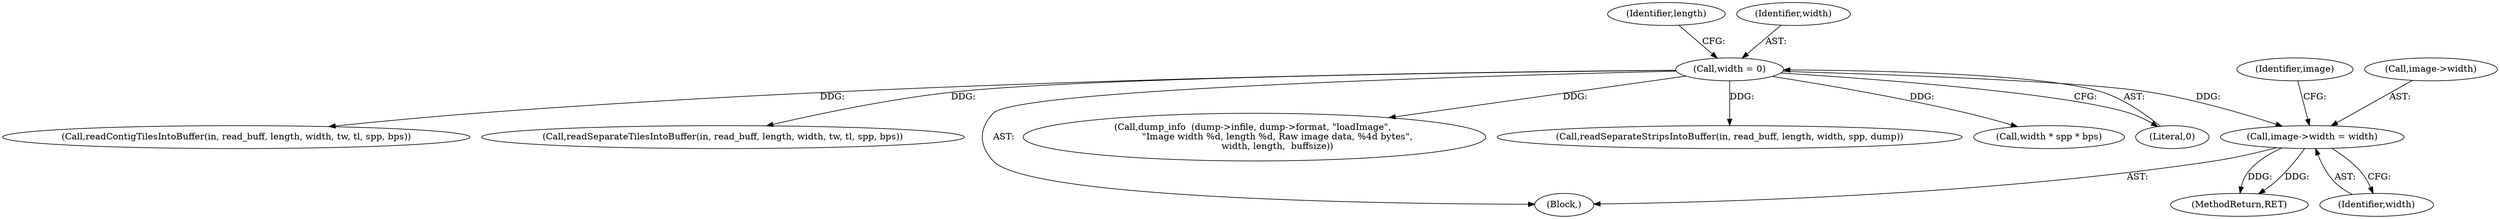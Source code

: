 digraph "0_libtiff_83a4b92815ea04969d494416eaae3d4c6b338e4a#diff-c8b4b355f9b5c06d585b23138e1c185f_5@pointer" {
"1000439" [label="(Call,image->width = width)"];
"1000181" [label="(Call,width = 0)"];
"1000443" [label="(Identifier,width)"];
"1000446" [label="(Identifier,image)"];
"1000186" [label="(Identifier,length)"];
"1001187" [label="(MethodReturn,RET)"];
"1000183" [label="(Literal,0)"];
"1001080" [label="(Call,readContigTilesIntoBuffer(in, read_buff, length, width, tw, tl, spp, bps))"];
"1001100" [label="(Call,readSeparateTilesIntoBuffer(in, read_buff, length, width, tw, tl, spp, bps))"];
"1000440" [label="(Call,image->width)"];
"1000132" [label="(Block,)"];
"1000181" [label="(Call,width = 0)"];
"1000182" [label="(Identifier,width)"];
"1001138" [label="(Call,dump_info  (dump->infile, dump->format, \"loadImage\", \n                \"Image width %d, length %d, Raw image data, %4d bytes\",\n                width, length,  buffsize))"];
"1001057" [label="(Call,readSeparateStripsIntoBuffer(in, read_buff, length, width, spp, dump))"];
"1000825" [label="(Call,width * spp * bps)"];
"1000439" [label="(Call,image->width = width)"];
"1000439" -> "1000132"  [label="AST: "];
"1000439" -> "1000443"  [label="CFG: "];
"1000440" -> "1000439"  [label="AST: "];
"1000443" -> "1000439"  [label="AST: "];
"1000446" -> "1000439"  [label="CFG: "];
"1000439" -> "1001187"  [label="DDG: "];
"1000439" -> "1001187"  [label="DDG: "];
"1000181" -> "1000439"  [label="DDG: "];
"1000181" -> "1000132"  [label="AST: "];
"1000181" -> "1000183"  [label="CFG: "];
"1000182" -> "1000181"  [label="AST: "];
"1000183" -> "1000181"  [label="AST: "];
"1000186" -> "1000181"  [label="CFG: "];
"1000181" -> "1000825"  [label="DDG: "];
"1000181" -> "1001057"  [label="DDG: "];
"1000181" -> "1001080"  [label="DDG: "];
"1000181" -> "1001100"  [label="DDG: "];
"1000181" -> "1001138"  [label="DDG: "];
}
